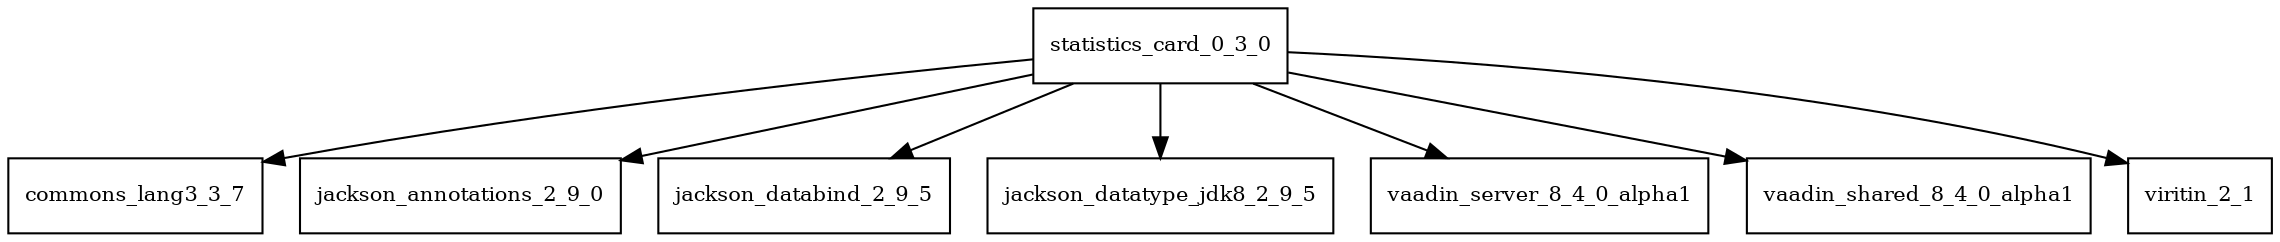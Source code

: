 digraph statistics_card_0_3_0_dependencies {
  node [shape = box, fontsize=10.0];
  statistics_card_0_3_0 -> commons_lang3_3_7;
  statistics_card_0_3_0 -> jackson_annotations_2_9_0;
  statistics_card_0_3_0 -> jackson_databind_2_9_5;
  statistics_card_0_3_0 -> jackson_datatype_jdk8_2_9_5;
  statistics_card_0_3_0 -> vaadin_server_8_4_0_alpha1;
  statistics_card_0_3_0 -> vaadin_shared_8_4_0_alpha1;
  statistics_card_0_3_0 -> viritin_2_1;
}
